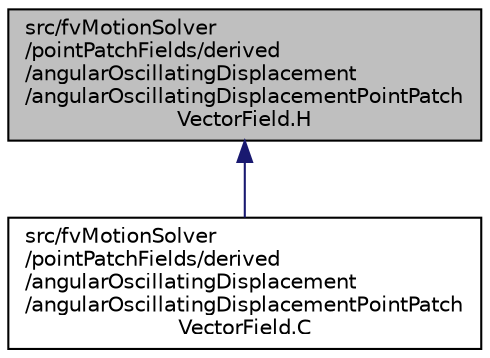 digraph "src/fvMotionSolver/pointPatchFields/derived/angularOscillatingDisplacement/angularOscillatingDisplacementPointPatchVectorField.H"
{
  bgcolor="transparent";
  edge [fontname="Helvetica",fontsize="10",labelfontname="Helvetica",labelfontsize="10"];
  node [fontname="Helvetica",fontsize="10",shape=record];
  Node1 [label="src/fvMotionSolver\l/pointPatchFields/derived\l/angularOscillatingDisplacement\l/angularOscillatingDisplacementPointPatch\lVectorField.H",height=0.2,width=0.4,color="black", fillcolor="grey75", style="filled", fontcolor="black"];
  Node1 -> Node2 [dir="back",color="midnightblue",fontsize="10",style="solid",fontname="Helvetica"];
  Node2 [label="src/fvMotionSolver\l/pointPatchFields/derived\l/angularOscillatingDisplacement\l/angularOscillatingDisplacementPointPatch\lVectorField.C",height=0.2,width=0.4,color="black",URL="$a06160.html"];
}
